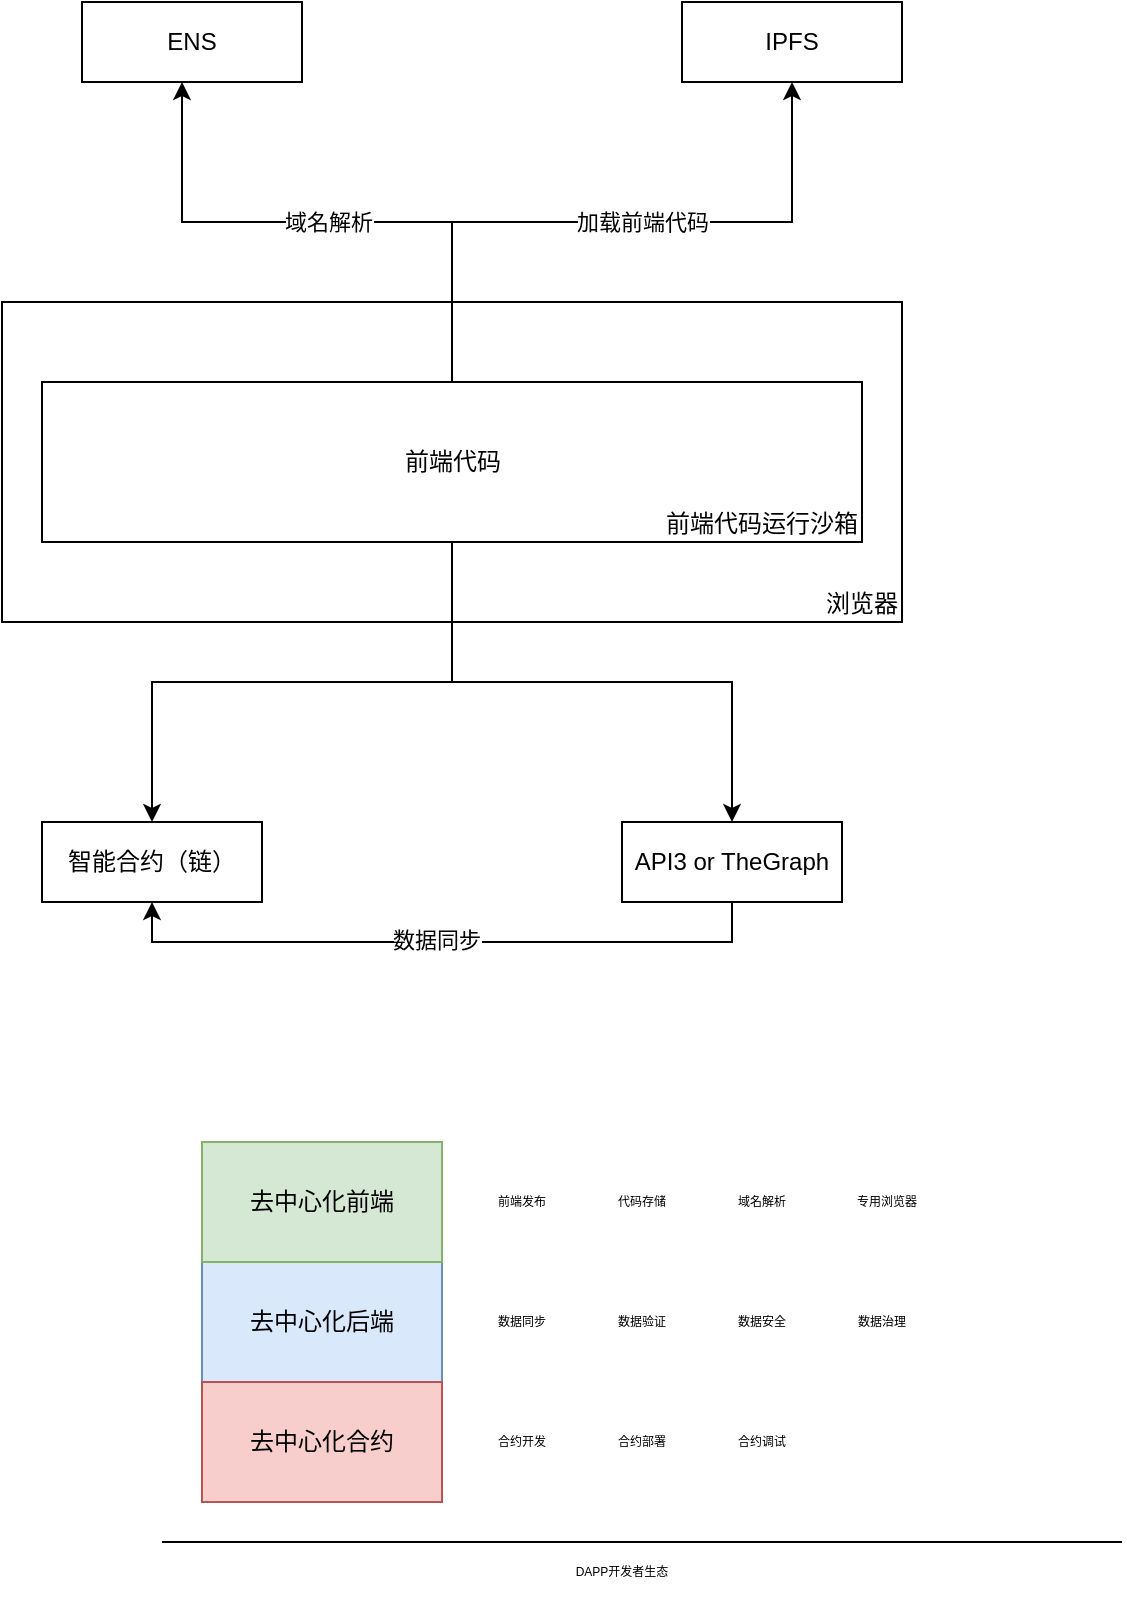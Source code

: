 <mxfile version="24.2.5" type="github">
  <diagram id="Tch_EZq0xpf_7Y2Bl9Gk" name="Page-1">
    <mxGraphModel dx="847" dy="616" grid="1" gridSize="10" guides="1" tooltips="1" connect="1" arrows="1" fold="1" page="1" pageScale="1" pageWidth="850" pageHeight="1100" math="0" shadow="0">
      <root>
        <mxCell id="0" />
        <mxCell id="1" parent="0" />
        <mxCell id="dOao3GPd37vw6CxwhaXw-8" value="加载前端代码" style="edgeStyle=orthogonalEdgeStyle;rounded=0;orthogonalLoop=1;jettySize=auto;html=1;entryX=0.5;entryY=1;entryDx=0;entryDy=0;" parent="1" source="dOao3GPd37vw6CxwhaXw-3" target="dOao3GPd37vw6CxwhaXw-7" edge="1">
          <mxGeometry x="-0.036" relative="1" as="geometry">
            <Array as="points">
              <mxPoint x="355" y="360" />
              <mxPoint x="525" y="360" />
            </Array>
            <mxPoint as="offset" />
          </mxGeometry>
        </mxCell>
        <mxCell id="dOao3GPd37vw6CxwhaXw-3" value="浏览器" style="rounded=0;whiteSpace=wrap;html=1;verticalAlign=bottom;align=right;" parent="1" vertex="1">
          <mxGeometry x="130" y="400" width="450" height="160" as="geometry" />
        </mxCell>
        <mxCell id="dOao3GPd37vw6CxwhaXw-6" value="域名解析" style="edgeStyle=orthogonalEdgeStyle;rounded=0;orthogonalLoop=1;jettySize=auto;html=1;exitX=0.5;exitY=0;exitDx=0;exitDy=0;" parent="1" source="dOao3GPd37vw6CxwhaXw-4" target="dOao3GPd37vw6CxwhaXw-5" edge="1">
          <mxGeometry relative="1" as="geometry">
            <Array as="points">
              <mxPoint x="355" y="360" />
              <mxPoint x="220" y="360" />
            </Array>
          </mxGeometry>
        </mxCell>
        <mxCell id="dOao3GPd37vw6CxwhaXw-18" style="edgeStyle=orthogonalEdgeStyle;rounded=0;orthogonalLoop=1;jettySize=auto;html=1;exitX=0.5;exitY=1;exitDx=0;exitDy=0;endArrow=classic;endFill=1;" parent="1" source="dOao3GPd37vw6CxwhaXw-4" target="dOao3GPd37vw6CxwhaXw-11" edge="1">
          <mxGeometry relative="1" as="geometry" />
        </mxCell>
        <mxCell id="dOao3GPd37vw6CxwhaXw-4" value="前端代码运行沙箱" style="rounded=0;whiteSpace=wrap;html=1;verticalAlign=bottom;align=right;" parent="1" vertex="1">
          <mxGeometry x="150" y="440" width="410" height="80" as="geometry" />
        </mxCell>
        <mxCell id="dOao3GPd37vw6CxwhaXw-5" value="ENS" style="rounded=0;whiteSpace=wrap;html=1;" parent="1" vertex="1">
          <mxGeometry x="170" y="250" width="110" height="40" as="geometry" />
        </mxCell>
        <mxCell id="dOao3GPd37vw6CxwhaXw-7" value="IPFS" style="rounded=0;whiteSpace=wrap;html=1;" parent="1" vertex="1">
          <mxGeometry x="470" y="250" width="110" height="40" as="geometry" />
        </mxCell>
        <mxCell id="dOao3GPd37vw6CxwhaXw-17" style="edgeStyle=orthogonalEdgeStyle;rounded=0;orthogonalLoop=1;jettySize=auto;html=1;entryX=0.5;entryY=0;entryDx=0;entryDy=0;endArrow=classic;endFill=1;" parent="1" source="dOao3GPd37vw6CxwhaXw-4" target="dOao3GPd37vw6CxwhaXw-10" edge="1">
          <mxGeometry relative="1" as="geometry" />
        </mxCell>
        <mxCell id="dOao3GPd37vw6CxwhaXw-9" value="前端代码" style="text;html=1;align=center;verticalAlign=middle;resizable=0;points=[];autosize=1;strokeColor=none;fillColor=none;" parent="1" vertex="1">
          <mxGeometry x="320" y="465" width="70" height="30" as="geometry" />
        </mxCell>
        <mxCell id="dOao3GPd37vw6CxwhaXw-12" style="edgeStyle=orthogonalEdgeStyle;rounded=0;orthogonalLoop=1;jettySize=auto;html=1;exitX=0.5;exitY=1;exitDx=0;exitDy=0;entryX=0.5;entryY=1;entryDx=0;entryDy=0;strokeColor=none;endArrow=classic;endFill=1;" parent="1" source="dOao3GPd37vw6CxwhaXw-10" target="dOao3GPd37vw6CxwhaXw-11" edge="1">
          <mxGeometry relative="1" as="geometry" />
        </mxCell>
        <mxCell id="dOao3GPd37vw6CxwhaXw-10" value="智能合约（链）" style="rounded=0;whiteSpace=wrap;html=1;" parent="1" vertex="1">
          <mxGeometry x="150" y="660" width="110" height="40" as="geometry" />
        </mxCell>
        <mxCell id="dOao3GPd37vw6CxwhaXw-14" style="edgeStyle=orthogonalEdgeStyle;rounded=0;orthogonalLoop=1;jettySize=auto;html=1;entryX=0.5;entryY=1;entryDx=0;entryDy=0;endArrow=classic;endFill=1;exitX=0.5;exitY=1;exitDx=0;exitDy=0;" parent="1" source="dOao3GPd37vw6CxwhaXw-11" target="dOao3GPd37vw6CxwhaXw-10" edge="1">
          <mxGeometry relative="1" as="geometry" />
        </mxCell>
        <mxCell id="dOao3GPd37vw6CxwhaXw-15" value="数据同步" style="edgeLabel;html=1;align=center;verticalAlign=middle;resizable=0;points=[];" parent="dOao3GPd37vw6CxwhaXw-14" vertex="1" connectable="0">
          <mxGeometry x="0.022" y="-1" relative="1" as="geometry">
            <mxPoint as="offset" />
          </mxGeometry>
        </mxCell>
        <mxCell id="dOao3GPd37vw6CxwhaXw-11" value="API3 or TheGraph" style="rounded=0;whiteSpace=wrap;html=1;" parent="1" vertex="1">
          <mxGeometry x="440" y="660" width="110" height="40" as="geometry" />
        </mxCell>
        <mxCell id="dOao3GPd37vw6CxwhaXw-19" value="去中心化后端" style="rounded=0;whiteSpace=wrap;html=1;fillColor=#dae8fc;strokeColor=#6c8ebf;" parent="1" vertex="1">
          <mxGeometry x="230" y="880" width="120" height="60" as="geometry" />
        </mxCell>
        <mxCell id="dOao3GPd37vw6CxwhaXw-20" value="去中心化前端" style="rounded=0;whiteSpace=wrap;html=1;fillColor=#d5e8d4;strokeColor=#82b366;" parent="1" vertex="1">
          <mxGeometry x="230" y="820" width="120" height="60" as="geometry" />
        </mxCell>
        <mxCell id="dOao3GPd37vw6CxwhaXw-21" value="去中心化合约" style="rounded=0;whiteSpace=wrap;html=1;fillColor=#f8cecc;strokeColor=#b85450;" parent="1" vertex="1">
          <mxGeometry x="230" y="940" width="120" height="60" as="geometry" />
        </mxCell>
        <mxCell id="dOao3GPd37vw6CxwhaXw-23" value="合约开发" style="text;html=1;strokeColor=none;fillColor=none;align=center;verticalAlign=middle;whiteSpace=wrap;rounded=0;fontSize=6;" parent="1" vertex="1">
          <mxGeometry x="360" y="955" width="60" height="30" as="geometry" />
        </mxCell>
        <mxCell id="dOao3GPd37vw6CxwhaXw-24" value="合约部署" style="text;html=1;strokeColor=none;fillColor=none;align=center;verticalAlign=middle;whiteSpace=wrap;rounded=0;fontSize=6;" parent="1" vertex="1">
          <mxGeometry x="420" y="955" width="60" height="30" as="geometry" />
        </mxCell>
        <mxCell id="dOao3GPd37vw6CxwhaXw-25" value="合约调试" style="text;html=1;strokeColor=none;fillColor=none;align=center;verticalAlign=middle;whiteSpace=wrap;rounded=0;fontSize=6;" parent="1" vertex="1">
          <mxGeometry x="480" y="955" width="60" height="30" as="geometry" />
        </mxCell>
        <mxCell id="dOao3GPd37vw6CxwhaXw-26" value="数据同步" style="text;html=1;strokeColor=none;fillColor=none;align=center;verticalAlign=middle;whiteSpace=wrap;rounded=0;fontSize=6;" parent="1" vertex="1">
          <mxGeometry x="360" y="895" width="60" height="30" as="geometry" />
        </mxCell>
        <mxCell id="dOao3GPd37vw6CxwhaXw-27" value="数据验证" style="text;html=1;strokeColor=none;fillColor=none;align=center;verticalAlign=middle;whiteSpace=wrap;rounded=0;fontSize=6;" parent="1" vertex="1">
          <mxGeometry x="420" y="895" width="60" height="30" as="geometry" />
        </mxCell>
        <mxCell id="dOao3GPd37vw6CxwhaXw-28" value="数据安全" style="text;html=1;strokeColor=none;fillColor=none;align=center;verticalAlign=middle;whiteSpace=wrap;rounded=0;fontSize=6;" parent="1" vertex="1">
          <mxGeometry x="480" y="895" width="60" height="30" as="geometry" />
        </mxCell>
        <mxCell id="dOao3GPd37vw6CxwhaXw-29" value="数据治理" style="text;html=1;strokeColor=none;fillColor=none;align=center;verticalAlign=middle;whiteSpace=wrap;rounded=0;fontSize=6;" parent="1" vertex="1">
          <mxGeometry x="540" y="895" width="60" height="30" as="geometry" />
        </mxCell>
        <mxCell id="dOao3GPd37vw6CxwhaXw-30" value="前端发布" style="text;html=1;strokeColor=none;fillColor=none;align=center;verticalAlign=middle;whiteSpace=wrap;rounded=0;fontSize=6;" parent="1" vertex="1">
          <mxGeometry x="360" y="835" width="60" height="30" as="geometry" />
        </mxCell>
        <mxCell id="dOao3GPd37vw6CxwhaXw-31" value="代码存储" style="text;html=1;strokeColor=none;fillColor=none;align=center;verticalAlign=middle;whiteSpace=wrap;rounded=0;fontSize=6;" parent="1" vertex="1">
          <mxGeometry x="420" y="835" width="60" height="30" as="geometry" />
        </mxCell>
        <mxCell id="dOao3GPd37vw6CxwhaXw-32" value="域名解析" style="text;html=1;strokeColor=none;fillColor=none;align=center;verticalAlign=middle;whiteSpace=wrap;rounded=0;fontSize=6;" parent="1" vertex="1">
          <mxGeometry x="480" y="837.5" width="60" height="25" as="geometry" />
        </mxCell>
        <mxCell id="dOao3GPd37vw6CxwhaXw-33" value="专用浏览器" style="text;html=1;strokeColor=none;fillColor=none;align=center;verticalAlign=middle;whiteSpace=wrap;rounded=0;fontSize=6;" parent="1" vertex="1">
          <mxGeometry x="540" y="837.5" width="65" height="25" as="geometry" />
        </mxCell>
        <mxCell id="dOao3GPd37vw6CxwhaXw-34" value="" style="endArrow=none;html=1;rounded=0;fontSize=6;" parent="1" edge="1">
          <mxGeometry width="50" height="50" relative="1" as="geometry">
            <mxPoint x="210" y="1020" as="sourcePoint" />
            <mxPoint x="690" y="1020" as="targetPoint" />
          </mxGeometry>
        </mxCell>
        <mxCell id="dOao3GPd37vw6CxwhaXw-35" value="DAPP开发者生态" style="text;html=1;strokeColor=none;fillColor=none;align=center;verticalAlign=middle;whiteSpace=wrap;rounded=0;fontSize=6;" parent="1" vertex="1">
          <mxGeometry x="390" y="1020" width="100" height="30" as="geometry" />
        </mxCell>
      </root>
    </mxGraphModel>
  </diagram>
</mxfile>
